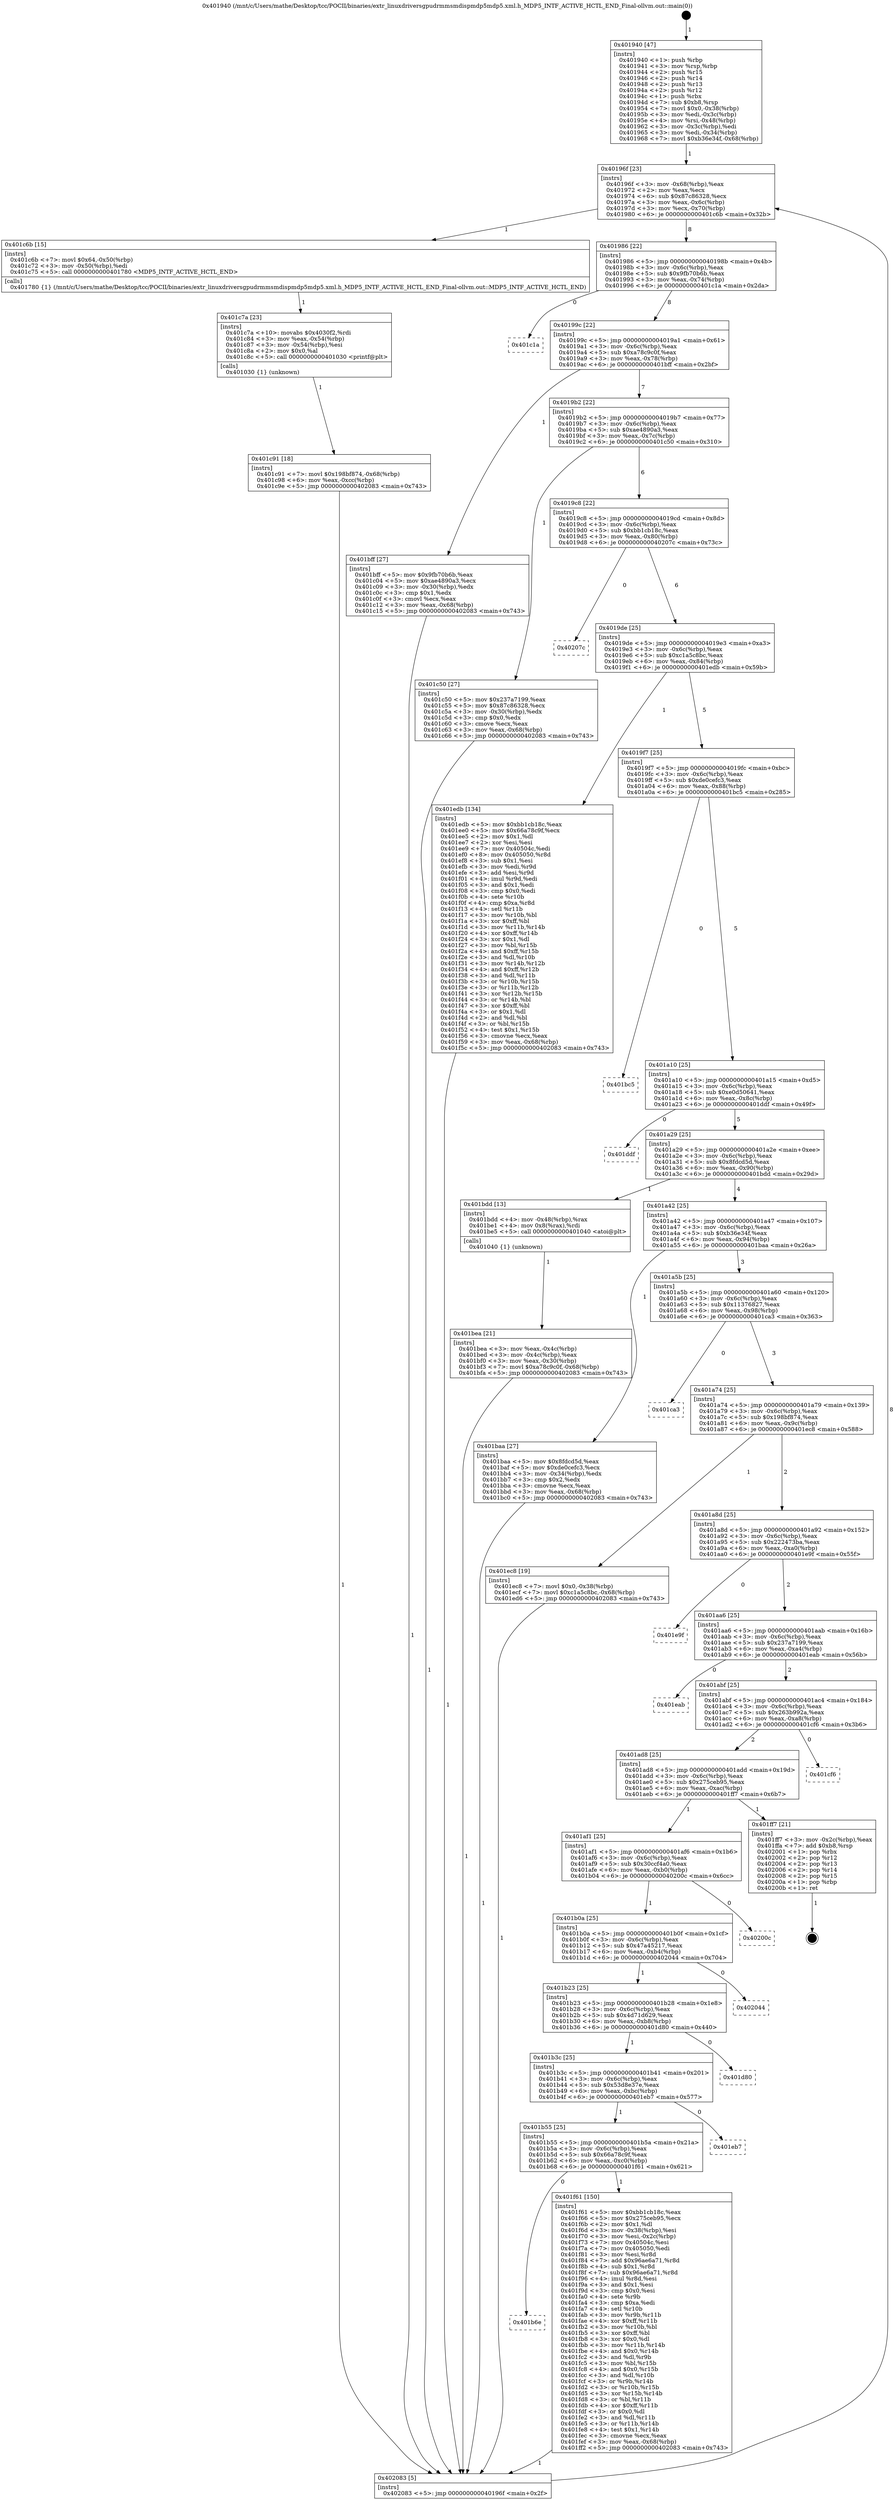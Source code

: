 digraph "0x401940" {
  label = "0x401940 (/mnt/c/Users/mathe/Desktop/tcc/POCII/binaries/extr_linuxdriversgpudrmmsmdispmdp5mdp5.xml.h_MDP5_INTF_ACTIVE_HCTL_END_Final-ollvm.out::main(0))"
  labelloc = "t"
  node[shape=record]

  Entry [label="",width=0.3,height=0.3,shape=circle,fillcolor=black,style=filled]
  "0x40196f" [label="{
     0x40196f [23]\l
     | [instrs]\l
     &nbsp;&nbsp;0x40196f \<+3\>: mov -0x68(%rbp),%eax\l
     &nbsp;&nbsp;0x401972 \<+2\>: mov %eax,%ecx\l
     &nbsp;&nbsp;0x401974 \<+6\>: sub $0x87c86328,%ecx\l
     &nbsp;&nbsp;0x40197a \<+3\>: mov %eax,-0x6c(%rbp)\l
     &nbsp;&nbsp;0x40197d \<+3\>: mov %ecx,-0x70(%rbp)\l
     &nbsp;&nbsp;0x401980 \<+6\>: je 0000000000401c6b \<main+0x32b\>\l
  }"]
  "0x401c6b" [label="{
     0x401c6b [15]\l
     | [instrs]\l
     &nbsp;&nbsp;0x401c6b \<+7\>: movl $0x64,-0x50(%rbp)\l
     &nbsp;&nbsp;0x401c72 \<+3\>: mov -0x50(%rbp),%edi\l
     &nbsp;&nbsp;0x401c75 \<+5\>: call 0000000000401780 \<MDP5_INTF_ACTIVE_HCTL_END\>\l
     | [calls]\l
     &nbsp;&nbsp;0x401780 \{1\} (/mnt/c/Users/mathe/Desktop/tcc/POCII/binaries/extr_linuxdriversgpudrmmsmdispmdp5mdp5.xml.h_MDP5_INTF_ACTIVE_HCTL_END_Final-ollvm.out::MDP5_INTF_ACTIVE_HCTL_END)\l
  }"]
  "0x401986" [label="{
     0x401986 [22]\l
     | [instrs]\l
     &nbsp;&nbsp;0x401986 \<+5\>: jmp 000000000040198b \<main+0x4b\>\l
     &nbsp;&nbsp;0x40198b \<+3\>: mov -0x6c(%rbp),%eax\l
     &nbsp;&nbsp;0x40198e \<+5\>: sub $0x9fb70b6b,%eax\l
     &nbsp;&nbsp;0x401993 \<+3\>: mov %eax,-0x74(%rbp)\l
     &nbsp;&nbsp;0x401996 \<+6\>: je 0000000000401c1a \<main+0x2da\>\l
  }"]
  Exit [label="",width=0.3,height=0.3,shape=circle,fillcolor=black,style=filled,peripheries=2]
  "0x401c1a" [label="{
     0x401c1a\l
  }", style=dashed]
  "0x40199c" [label="{
     0x40199c [22]\l
     | [instrs]\l
     &nbsp;&nbsp;0x40199c \<+5\>: jmp 00000000004019a1 \<main+0x61\>\l
     &nbsp;&nbsp;0x4019a1 \<+3\>: mov -0x6c(%rbp),%eax\l
     &nbsp;&nbsp;0x4019a4 \<+5\>: sub $0xa78c9c0f,%eax\l
     &nbsp;&nbsp;0x4019a9 \<+3\>: mov %eax,-0x78(%rbp)\l
     &nbsp;&nbsp;0x4019ac \<+6\>: je 0000000000401bff \<main+0x2bf\>\l
  }"]
  "0x401b6e" [label="{
     0x401b6e\l
  }", style=dashed]
  "0x401bff" [label="{
     0x401bff [27]\l
     | [instrs]\l
     &nbsp;&nbsp;0x401bff \<+5\>: mov $0x9fb70b6b,%eax\l
     &nbsp;&nbsp;0x401c04 \<+5\>: mov $0xae4890a3,%ecx\l
     &nbsp;&nbsp;0x401c09 \<+3\>: mov -0x30(%rbp),%edx\l
     &nbsp;&nbsp;0x401c0c \<+3\>: cmp $0x1,%edx\l
     &nbsp;&nbsp;0x401c0f \<+3\>: cmovl %ecx,%eax\l
     &nbsp;&nbsp;0x401c12 \<+3\>: mov %eax,-0x68(%rbp)\l
     &nbsp;&nbsp;0x401c15 \<+5\>: jmp 0000000000402083 \<main+0x743\>\l
  }"]
  "0x4019b2" [label="{
     0x4019b2 [22]\l
     | [instrs]\l
     &nbsp;&nbsp;0x4019b2 \<+5\>: jmp 00000000004019b7 \<main+0x77\>\l
     &nbsp;&nbsp;0x4019b7 \<+3\>: mov -0x6c(%rbp),%eax\l
     &nbsp;&nbsp;0x4019ba \<+5\>: sub $0xae4890a3,%eax\l
     &nbsp;&nbsp;0x4019bf \<+3\>: mov %eax,-0x7c(%rbp)\l
     &nbsp;&nbsp;0x4019c2 \<+6\>: je 0000000000401c50 \<main+0x310\>\l
  }"]
  "0x401f61" [label="{
     0x401f61 [150]\l
     | [instrs]\l
     &nbsp;&nbsp;0x401f61 \<+5\>: mov $0xbb1cb18c,%eax\l
     &nbsp;&nbsp;0x401f66 \<+5\>: mov $0x275ceb95,%ecx\l
     &nbsp;&nbsp;0x401f6b \<+2\>: mov $0x1,%dl\l
     &nbsp;&nbsp;0x401f6d \<+3\>: mov -0x38(%rbp),%esi\l
     &nbsp;&nbsp;0x401f70 \<+3\>: mov %esi,-0x2c(%rbp)\l
     &nbsp;&nbsp;0x401f73 \<+7\>: mov 0x40504c,%esi\l
     &nbsp;&nbsp;0x401f7a \<+7\>: mov 0x405050,%edi\l
     &nbsp;&nbsp;0x401f81 \<+3\>: mov %esi,%r8d\l
     &nbsp;&nbsp;0x401f84 \<+7\>: add $0x96ae6a71,%r8d\l
     &nbsp;&nbsp;0x401f8b \<+4\>: sub $0x1,%r8d\l
     &nbsp;&nbsp;0x401f8f \<+7\>: sub $0x96ae6a71,%r8d\l
     &nbsp;&nbsp;0x401f96 \<+4\>: imul %r8d,%esi\l
     &nbsp;&nbsp;0x401f9a \<+3\>: and $0x1,%esi\l
     &nbsp;&nbsp;0x401f9d \<+3\>: cmp $0x0,%esi\l
     &nbsp;&nbsp;0x401fa0 \<+4\>: sete %r9b\l
     &nbsp;&nbsp;0x401fa4 \<+3\>: cmp $0xa,%edi\l
     &nbsp;&nbsp;0x401fa7 \<+4\>: setl %r10b\l
     &nbsp;&nbsp;0x401fab \<+3\>: mov %r9b,%r11b\l
     &nbsp;&nbsp;0x401fae \<+4\>: xor $0xff,%r11b\l
     &nbsp;&nbsp;0x401fb2 \<+3\>: mov %r10b,%bl\l
     &nbsp;&nbsp;0x401fb5 \<+3\>: xor $0xff,%bl\l
     &nbsp;&nbsp;0x401fb8 \<+3\>: xor $0x0,%dl\l
     &nbsp;&nbsp;0x401fbb \<+3\>: mov %r11b,%r14b\l
     &nbsp;&nbsp;0x401fbe \<+4\>: and $0x0,%r14b\l
     &nbsp;&nbsp;0x401fc2 \<+3\>: and %dl,%r9b\l
     &nbsp;&nbsp;0x401fc5 \<+3\>: mov %bl,%r15b\l
     &nbsp;&nbsp;0x401fc8 \<+4\>: and $0x0,%r15b\l
     &nbsp;&nbsp;0x401fcc \<+3\>: and %dl,%r10b\l
     &nbsp;&nbsp;0x401fcf \<+3\>: or %r9b,%r14b\l
     &nbsp;&nbsp;0x401fd2 \<+3\>: or %r10b,%r15b\l
     &nbsp;&nbsp;0x401fd5 \<+3\>: xor %r15b,%r14b\l
     &nbsp;&nbsp;0x401fd8 \<+3\>: or %bl,%r11b\l
     &nbsp;&nbsp;0x401fdb \<+4\>: xor $0xff,%r11b\l
     &nbsp;&nbsp;0x401fdf \<+3\>: or $0x0,%dl\l
     &nbsp;&nbsp;0x401fe2 \<+3\>: and %dl,%r11b\l
     &nbsp;&nbsp;0x401fe5 \<+3\>: or %r11b,%r14b\l
     &nbsp;&nbsp;0x401fe8 \<+4\>: test $0x1,%r14b\l
     &nbsp;&nbsp;0x401fec \<+3\>: cmovne %ecx,%eax\l
     &nbsp;&nbsp;0x401fef \<+3\>: mov %eax,-0x68(%rbp)\l
     &nbsp;&nbsp;0x401ff2 \<+5\>: jmp 0000000000402083 \<main+0x743\>\l
  }"]
  "0x401c50" [label="{
     0x401c50 [27]\l
     | [instrs]\l
     &nbsp;&nbsp;0x401c50 \<+5\>: mov $0x237a7199,%eax\l
     &nbsp;&nbsp;0x401c55 \<+5\>: mov $0x87c86328,%ecx\l
     &nbsp;&nbsp;0x401c5a \<+3\>: mov -0x30(%rbp),%edx\l
     &nbsp;&nbsp;0x401c5d \<+3\>: cmp $0x0,%edx\l
     &nbsp;&nbsp;0x401c60 \<+3\>: cmove %ecx,%eax\l
     &nbsp;&nbsp;0x401c63 \<+3\>: mov %eax,-0x68(%rbp)\l
     &nbsp;&nbsp;0x401c66 \<+5\>: jmp 0000000000402083 \<main+0x743\>\l
  }"]
  "0x4019c8" [label="{
     0x4019c8 [22]\l
     | [instrs]\l
     &nbsp;&nbsp;0x4019c8 \<+5\>: jmp 00000000004019cd \<main+0x8d\>\l
     &nbsp;&nbsp;0x4019cd \<+3\>: mov -0x6c(%rbp),%eax\l
     &nbsp;&nbsp;0x4019d0 \<+5\>: sub $0xbb1cb18c,%eax\l
     &nbsp;&nbsp;0x4019d5 \<+3\>: mov %eax,-0x80(%rbp)\l
     &nbsp;&nbsp;0x4019d8 \<+6\>: je 000000000040207c \<main+0x73c\>\l
  }"]
  "0x401b55" [label="{
     0x401b55 [25]\l
     | [instrs]\l
     &nbsp;&nbsp;0x401b55 \<+5\>: jmp 0000000000401b5a \<main+0x21a\>\l
     &nbsp;&nbsp;0x401b5a \<+3\>: mov -0x6c(%rbp),%eax\l
     &nbsp;&nbsp;0x401b5d \<+5\>: sub $0x66a78c9f,%eax\l
     &nbsp;&nbsp;0x401b62 \<+6\>: mov %eax,-0xc0(%rbp)\l
     &nbsp;&nbsp;0x401b68 \<+6\>: je 0000000000401f61 \<main+0x621\>\l
  }"]
  "0x40207c" [label="{
     0x40207c\l
  }", style=dashed]
  "0x4019de" [label="{
     0x4019de [25]\l
     | [instrs]\l
     &nbsp;&nbsp;0x4019de \<+5\>: jmp 00000000004019e3 \<main+0xa3\>\l
     &nbsp;&nbsp;0x4019e3 \<+3\>: mov -0x6c(%rbp),%eax\l
     &nbsp;&nbsp;0x4019e6 \<+5\>: sub $0xc1a5c8bc,%eax\l
     &nbsp;&nbsp;0x4019eb \<+6\>: mov %eax,-0x84(%rbp)\l
     &nbsp;&nbsp;0x4019f1 \<+6\>: je 0000000000401edb \<main+0x59b\>\l
  }"]
  "0x401eb7" [label="{
     0x401eb7\l
  }", style=dashed]
  "0x401edb" [label="{
     0x401edb [134]\l
     | [instrs]\l
     &nbsp;&nbsp;0x401edb \<+5\>: mov $0xbb1cb18c,%eax\l
     &nbsp;&nbsp;0x401ee0 \<+5\>: mov $0x66a78c9f,%ecx\l
     &nbsp;&nbsp;0x401ee5 \<+2\>: mov $0x1,%dl\l
     &nbsp;&nbsp;0x401ee7 \<+2\>: xor %esi,%esi\l
     &nbsp;&nbsp;0x401ee9 \<+7\>: mov 0x40504c,%edi\l
     &nbsp;&nbsp;0x401ef0 \<+8\>: mov 0x405050,%r8d\l
     &nbsp;&nbsp;0x401ef8 \<+3\>: sub $0x1,%esi\l
     &nbsp;&nbsp;0x401efb \<+3\>: mov %edi,%r9d\l
     &nbsp;&nbsp;0x401efe \<+3\>: add %esi,%r9d\l
     &nbsp;&nbsp;0x401f01 \<+4\>: imul %r9d,%edi\l
     &nbsp;&nbsp;0x401f05 \<+3\>: and $0x1,%edi\l
     &nbsp;&nbsp;0x401f08 \<+3\>: cmp $0x0,%edi\l
     &nbsp;&nbsp;0x401f0b \<+4\>: sete %r10b\l
     &nbsp;&nbsp;0x401f0f \<+4\>: cmp $0xa,%r8d\l
     &nbsp;&nbsp;0x401f13 \<+4\>: setl %r11b\l
     &nbsp;&nbsp;0x401f17 \<+3\>: mov %r10b,%bl\l
     &nbsp;&nbsp;0x401f1a \<+3\>: xor $0xff,%bl\l
     &nbsp;&nbsp;0x401f1d \<+3\>: mov %r11b,%r14b\l
     &nbsp;&nbsp;0x401f20 \<+4\>: xor $0xff,%r14b\l
     &nbsp;&nbsp;0x401f24 \<+3\>: xor $0x1,%dl\l
     &nbsp;&nbsp;0x401f27 \<+3\>: mov %bl,%r15b\l
     &nbsp;&nbsp;0x401f2a \<+4\>: and $0xff,%r15b\l
     &nbsp;&nbsp;0x401f2e \<+3\>: and %dl,%r10b\l
     &nbsp;&nbsp;0x401f31 \<+3\>: mov %r14b,%r12b\l
     &nbsp;&nbsp;0x401f34 \<+4\>: and $0xff,%r12b\l
     &nbsp;&nbsp;0x401f38 \<+3\>: and %dl,%r11b\l
     &nbsp;&nbsp;0x401f3b \<+3\>: or %r10b,%r15b\l
     &nbsp;&nbsp;0x401f3e \<+3\>: or %r11b,%r12b\l
     &nbsp;&nbsp;0x401f41 \<+3\>: xor %r12b,%r15b\l
     &nbsp;&nbsp;0x401f44 \<+3\>: or %r14b,%bl\l
     &nbsp;&nbsp;0x401f47 \<+3\>: xor $0xff,%bl\l
     &nbsp;&nbsp;0x401f4a \<+3\>: or $0x1,%dl\l
     &nbsp;&nbsp;0x401f4d \<+2\>: and %dl,%bl\l
     &nbsp;&nbsp;0x401f4f \<+3\>: or %bl,%r15b\l
     &nbsp;&nbsp;0x401f52 \<+4\>: test $0x1,%r15b\l
     &nbsp;&nbsp;0x401f56 \<+3\>: cmovne %ecx,%eax\l
     &nbsp;&nbsp;0x401f59 \<+3\>: mov %eax,-0x68(%rbp)\l
     &nbsp;&nbsp;0x401f5c \<+5\>: jmp 0000000000402083 \<main+0x743\>\l
  }"]
  "0x4019f7" [label="{
     0x4019f7 [25]\l
     | [instrs]\l
     &nbsp;&nbsp;0x4019f7 \<+5\>: jmp 00000000004019fc \<main+0xbc\>\l
     &nbsp;&nbsp;0x4019fc \<+3\>: mov -0x6c(%rbp),%eax\l
     &nbsp;&nbsp;0x4019ff \<+5\>: sub $0xde0cefc3,%eax\l
     &nbsp;&nbsp;0x401a04 \<+6\>: mov %eax,-0x88(%rbp)\l
     &nbsp;&nbsp;0x401a0a \<+6\>: je 0000000000401bc5 \<main+0x285\>\l
  }"]
  "0x401b3c" [label="{
     0x401b3c [25]\l
     | [instrs]\l
     &nbsp;&nbsp;0x401b3c \<+5\>: jmp 0000000000401b41 \<main+0x201\>\l
     &nbsp;&nbsp;0x401b41 \<+3\>: mov -0x6c(%rbp),%eax\l
     &nbsp;&nbsp;0x401b44 \<+5\>: sub $0x53d8e37e,%eax\l
     &nbsp;&nbsp;0x401b49 \<+6\>: mov %eax,-0xbc(%rbp)\l
     &nbsp;&nbsp;0x401b4f \<+6\>: je 0000000000401eb7 \<main+0x577\>\l
  }"]
  "0x401bc5" [label="{
     0x401bc5\l
  }", style=dashed]
  "0x401a10" [label="{
     0x401a10 [25]\l
     | [instrs]\l
     &nbsp;&nbsp;0x401a10 \<+5\>: jmp 0000000000401a15 \<main+0xd5\>\l
     &nbsp;&nbsp;0x401a15 \<+3\>: mov -0x6c(%rbp),%eax\l
     &nbsp;&nbsp;0x401a18 \<+5\>: sub $0xe0d50641,%eax\l
     &nbsp;&nbsp;0x401a1d \<+6\>: mov %eax,-0x8c(%rbp)\l
     &nbsp;&nbsp;0x401a23 \<+6\>: je 0000000000401ddf \<main+0x49f\>\l
  }"]
  "0x401d80" [label="{
     0x401d80\l
  }", style=dashed]
  "0x401ddf" [label="{
     0x401ddf\l
  }", style=dashed]
  "0x401a29" [label="{
     0x401a29 [25]\l
     | [instrs]\l
     &nbsp;&nbsp;0x401a29 \<+5\>: jmp 0000000000401a2e \<main+0xee\>\l
     &nbsp;&nbsp;0x401a2e \<+3\>: mov -0x6c(%rbp),%eax\l
     &nbsp;&nbsp;0x401a31 \<+5\>: sub $0x8fdcd5d,%eax\l
     &nbsp;&nbsp;0x401a36 \<+6\>: mov %eax,-0x90(%rbp)\l
     &nbsp;&nbsp;0x401a3c \<+6\>: je 0000000000401bdd \<main+0x29d\>\l
  }"]
  "0x401b23" [label="{
     0x401b23 [25]\l
     | [instrs]\l
     &nbsp;&nbsp;0x401b23 \<+5\>: jmp 0000000000401b28 \<main+0x1e8\>\l
     &nbsp;&nbsp;0x401b28 \<+3\>: mov -0x6c(%rbp),%eax\l
     &nbsp;&nbsp;0x401b2b \<+5\>: sub $0x4d71d629,%eax\l
     &nbsp;&nbsp;0x401b30 \<+6\>: mov %eax,-0xb8(%rbp)\l
     &nbsp;&nbsp;0x401b36 \<+6\>: je 0000000000401d80 \<main+0x440\>\l
  }"]
  "0x401bdd" [label="{
     0x401bdd [13]\l
     | [instrs]\l
     &nbsp;&nbsp;0x401bdd \<+4\>: mov -0x48(%rbp),%rax\l
     &nbsp;&nbsp;0x401be1 \<+4\>: mov 0x8(%rax),%rdi\l
     &nbsp;&nbsp;0x401be5 \<+5\>: call 0000000000401040 \<atoi@plt\>\l
     | [calls]\l
     &nbsp;&nbsp;0x401040 \{1\} (unknown)\l
  }"]
  "0x401a42" [label="{
     0x401a42 [25]\l
     | [instrs]\l
     &nbsp;&nbsp;0x401a42 \<+5\>: jmp 0000000000401a47 \<main+0x107\>\l
     &nbsp;&nbsp;0x401a47 \<+3\>: mov -0x6c(%rbp),%eax\l
     &nbsp;&nbsp;0x401a4a \<+5\>: sub $0xb36e34f,%eax\l
     &nbsp;&nbsp;0x401a4f \<+6\>: mov %eax,-0x94(%rbp)\l
     &nbsp;&nbsp;0x401a55 \<+6\>: je 0000000000401baa \<main+0x26a\>\l
  }"]
  "0x402044" [label="{
     0x402044\l
  }", style=dashed]
  "0x401baa" [label="{
     0x401baa [27]\l
     | [instrs]\l
     &nbsp;&nbsp;0x401baa \<+5\>: mov $0x8fdcd5d,%eax\l
     &nbsp;&nbsp;0x401baf \<+5\>: mov $0xde0cefc3,%ecx\l
     &nbsp;&nbsp;0x401bb4 \<+3\>: mov -0x34(%rbp),%edx\l
     &nbsp;&nbsp;0x401bb7 \<+3\>: cmp $0x2,%edx\l
     &nbsp;&nbsp;0x401bba \<+3\>: cmovne %ecx,%eax\l
     &nbsp;&nbsp;0x401bbd \<+3\>: mov %eax,-0x68(%rbp)\l
     &nbsp;&nbsp;0x401bc0 \<+5\>: jmp 0000000000402083 \<main+0x743\>\l
  }"]
  "0x401a5b" [label="{
     0x401a5b [25]\l
     | [instrs]\l
     &nbsp;&nbsp;0x401a5b \<+5\>: jmp 0000000000401a60 \<main+0x120\>\l
     &nbsp;&nbsp;0x401a60 \<+3\>: mov -0x6c(%rbp),%eax\l
     &nbsp;&nbsp;0x401a63 \<+5\>: sub $0x11376827,%eax\l
     &nbsp;&nbsp;0x401a68 \<+6\>: mov %eax,-0x98(%rbp)\l
     &nbsp;&nbsp;0x401a6e \<+6\>: je 0000000000401ca3 \<main+0x363\>\l
  }"]
  "0x402083" [label="{
     0x402083 [5]\l
     | [instrs]\l
     &nbsp;&nbsp;0x402083 \<+5\>: jmp 000000000040196f \<main+0x2f\>\l
  }"]
  "0x401940" [label="{
     0x401940 [47]\l
     | [instrs]\l
     &nbsp;&nbsp;0x401940 \<+1\>: push %rbp\l
     &nbsp;&nbsp;0x401941 \<+3\>: mov %rsp,%rbp\l
     &nbsp;&nbsp;0x401944 \<+2\>: push %r15\l
     &nbsp;&nbsp;0x401946 \<+2\>: push %r14\l
     &nbsp;&nbsp;0x401948 \<+2\>: push %r13\l
     &nbsp;&nbsp;0x40194a \<+2\>: push %r12\l
     &nbsp;&nbsp;0x40194c \<+1\>: push %rbx\l
     &nbsp;&nbsp;0x40194d \<+7\>: sub $0xb8,%rsp\l
     &nbsp;&nbsp;0x401954 \<+7\>: movl $0x0,-0x38(%rbp)\l
     &nbsp;&nbsp;0x40195b \<+3\>: mov %edi,-0x3c(%rbp)\l
     &nbsp;&nbsp;0x40195e \<+4\>: mov %rsi,-0x48(%rbp)\l
     &nbsp;&nbsp;0x401962 \<+3\>: mov -0x3c(%rbp),%edi\l
     &nbsp;&nbsp;0x401965 \<+3\>: mov %edi,-0x34(%rbp)\l
     &nbsp;&nbsp;0x401968 \<+7\>: movl $0xb36e34f,-0x68(%rbp)\l
  }"]
  "0x401bea" [label="{
     0x401bea [21]\l
     | [instrs]\l
     &nbsp;&nbsp;0x401bea \<+3\>: mov %eax,-0x4c(%rbp)\l
     &nbsp;&nbsp;0x401bed \<+3\>: mov -0x4c(%rbp),%eax\l
     &nbsp;&nbsp;0x401bf0 \<+3\>: mov %eax,-0x30(%rbp)\l
     &nbsp;&nbsp;0x401bf3 \<+7\>: movl $0xa78c9c0f,-0x68(%rbp)\l
     &nbsp;&nbsp;0x401bfa \<+5\>: jmp 0000000000402083 \<main+0x743\>\l
  }"]
  "0x401c7a" [label="{
     0x401c7a [23]\l
     | [instrs]\l
     &nbsp;&nbsp;0x401c7a \<+10\>: movabs $0x4030f2,%rdi\l
     &nbsp;&nbsp;0x401c84 \<+3\>: mov %eax,-0x54(%rbp)\l
     &nbsp;&nbsp;0x401c87 \<+3\>: mov -0x54(%rbp),%esi\l
     &nbsp;&nbsp;0x401c8a \<+2\>: mov $0x0,%al\l
     &nbsp;&nbsp;0x401c8c \<+5\>: call 0000000000401030 \<printf@plt\>\l
     | [calls]\l
     &nbsp;&nbsp;0x401030 \{1\} (unknown)\l
  }"]
  "0x401c91" [label="{
     0x401c91 [18]\l
     | [instrs]\l
     &nbsp;&nbsp;0x401c91 \<+7\>: movl $0x198bf874,-0x68(%rbp)\l
     &nbsp;&nbsp;0x401c98 \<+6\>: mov %eax,-0xcc(%rbp)\l
     &nbsp;&nbsp;0x401c9e \<+5\>: jmp 0000000000402083 \<main+0x743\>\l
  }"]
  "0x401b0a" [label="{
     0x401b0a [25]\l
     | [instrs]\l
     &nbsp;&nbsp;0x401b0a \<+5\>: jmp 0000000000401b0f \<main+0x1cf\>\l
     &nbsp;&nbsp;0x401b0f \<+3\>: mov -0x6c(%rbp),%eax\l
     &nbsp;&nbsp;0x401b12 \<+5\>: sub $0x47a45217,%eax\l
     &nbsp;&nbsp;0x401b17 \<+6\>: mov %eax,-0xb4(%rbp)\l
     &nbsp;&nbsp;0x401b1d \<+6\>: je 0000000000402044 \<main+0x704\>\l
  }"]
  "0x401ca3" [label="{
     0x401ca3\l
  }", style=dashed]
  "0x401a74" [label="{
     0x401a74 [25]\l
     | [instrs]\l
     &nbsp;&nbsp;0x401a74 \<+5\>: jmp 0000000000401a79 \<main+0x139\>\l
     &nbsp;&nbsp;0x401a79 \<+3\>: mov -0x6c(%rbp),%eax\l
     &nbsp;&nbsp;0x401a7c \<+5\>: sub $0x198bf874,%eax\l
     &nbsp;&nbsp;0x401a81 \<+6\>: mov %eax,-0x9c(%rbp)\l
     &nbsp;&nbsp;0x401a87 \<+6\>: je 0000000000401ec8 \<main+0x588\>\l
  }"]
  "0x40200c" [label="{
     0x40200c\l
  }", style=dashed]
  "0x401ec8" [label="{
     0x401ec8 [19]\l
     | [instrs]\l
     &nbsp;&nbsp;0x401ec8 \<+7\>: movl $0x0,-0x38(%rbp)\l
     &nbsp;&nbsp;0x401ecf \<+7\>: movl $0xc1a5c8bc,-0x68(%rbp)\l
     &nbsp;&nbsp;0x401ed6 \<+5\>: jmp 0000000000402083 \<main+0x743\>\l
  }"]
  "0x401a8d" [label="{
     0x401a8d [25]\l
     | [instrs]\l
     &nbsp;&nbsp;0x401a8d \<+5\>: jmp 0000000000401a92 \<main+0x152\>\l
     &nbsp;&nbsp;0x401a92 \<+3\>: mov -0x6c(%rbp),%eax\l
     &nbsp;&nbsp;0x401a95 \<+5\>: sub $0x222473ba,%eax\l
     &nbsp;&nbsp;0x401a9a \<+6\>: mov %eax,-0xa0(%rbp)\l
     &nbsp;&nbsp;0x401aa0 \<+6\>: je 0000000000401e9f \<main+0x55f\>\l
  }"]
  "0x401af1" [label="{
     0x401af1 [25]\l
     | [instrs]\l
     &nbsp;&nbsp;0x401af1 \<+5\>: jmp 0000000000401af6 \<main+0x1b6\>\l
     &nbsp;&nbsp;0x401af6 \<+3\>: mov -0x6c(%rbp),%eax\l
     &nbsp;&nbsp;0x401af9 \<+5\>: sub $0x30ccf4a0,%eax\l
     &nbsp;&nbsp;0x401afe \<+6\>: mov %eax,-0xb0(%rbp)\l
     &nbsp;&nbsp;0x401b04 \<+6\>: je 000000000040200c \<main+0x6cc\>\l
  }"]
  "0x401e9f" [label="{
     0x401e9f\l
  }", style=dashed]
  "0x401aa6" [label="{
     0x401aa6 [25]\l
     | [instrs]\l
     &nbsp;&nbsp;0x401aa6 \<+5\>: jmp 0000000000401aab \<main+0x16b\>\l
     &nbsp;&nbsp;0x401aab \<+3\>: mov -0x6c(%rbp),%eax\l
     &nbsp;&nbsp;0x401aae \<+5\>: sub $0x237a7199,%eax\l
     &nbsp;&nbsp;0x401ab3 \<+6\>: mov %eax,-0xa4(%rbp)\l
     &nbsp;&nbsp;0x401ab9 \<+6\>: je 0000000000401eab \<main+0x56b\>\l
  }"]
  "0x401ff7" [label="{
     0x401ff7 [21]\l
     | [instrs]\l
     &nbsp;&nbsp;0x401ff7 \<+3\>: mov -0x2c(%rbp),%eax\l
     &nbsp;&nbsp;0x401ffa \<+7\>: add $0xb8,%rsp\l
     &nbsp;&nbsp;0x402001 \<+1\>: pop %rbx\l
     &nbsp;&nbsp;0x402002 \<+2\>: pop %r12\l
     &nbsp;&nbsp;0x402004 \<+2\>: pop %r13\l
     &nbsp;&nbsp;0x402006 \<+2\>: pop %r14\l
     &nbsp;&nbsp;0x402008 \<+2\>: pop %r15\l
     &nbsp;&nbsp;0x40200a \<+1\>: pop %rbp\l
     &nbsp;&nbsp;0x40200b \<+1\>: ret\l
  }"]
  "0x401eab" [label="{
     0x401eab\l
  }", style=dashed]
  "0x401abf" [label="{
     0x401abf [25]\l
     | [instrs]\l
     &nbsp;&nbsp;0x401abf \<+5\>: jmp 0000000000401ac4 \<main+0x184\>\l
     &nbsp;&nbsp;0x401ac4 \<+3\>: mov -0x6c(%rbp),%eax\l
     &nbsp;&nbsp;0x401ac7 \<+5\>: sub $0x263b992a,%eax\l
     &nbsp;&nbsp;0x401acc \<+6\>: mov %eax,-0xa8(%rbp)\l
     &nbsp;&nbsp;0x401ad2 \<+6\>: je 0000000000401cf6 \<main+0x3b6\>\l
  }"]
  "0x401ad8" [label="{
     0x401ad8 [25]\l
     | [instrs]\l
     &nbsp;&nbsp;0x401ad8 \<+5\>: jmp 0000000000401add \<main+0x19d\>\l
     &nbsp;&nbsp;0x401add \<+3\>: mov -0x6c(%rbp),%eax\l
     &nbsp;&nbsp;0x401ae0 \<+5\>: sub $0x275ceb95,%eax\l
     &nbsp;&nbsp;0x401ae5 \<+6\>: mov %eax,-0xac(%rbp)\l
     &nbsp;&nbsp;0x401aeb \<+6\>: je 0000000000401ff7 \<main+0x6b7\>\l
  }"]
  "0x401cf6" [label="{
     0x401cf6\l
  }", style=dashed]
  Entry -> "0x401940" [label=" 1"]
  "0x40196f" -> "0x401c6b" [label=" 1"]
  "0x40196f" -> "0x401986" [label=" 8"]
  "0x401ff7" -> Exit [label=" 1"]
  "0x401986" -> "0x401c1a" [label=" 0"]
  "0x401986" -> "0x40199c" [label=" 8"]
  "0x401f61" -> "0x402083" [label=" 1"]
  "0x40199c" -> "0x401bff" [label=" 1"]
  "0x40199c" -> "0x4019b2" [label=" 7"]
  "0x401b55" -> "0x401b6e" [label=" 0"]
  "0x4019b2" -> "0x401c50" [label=" 1"]
  "0x4019b2" -> "0x4019c8" [label=" 6"]
  "0x401b55" -> "0x401f61" [label=" 1"]
  "0x4019c8" -> "0x40207c" [label=" 0"]
  "0x4019c8" -> "0x4019de" [label=" 6"]
  "0x401b3c" -> "0x401b55" [label=" 1"]
  "0x4019de" -> "0x401edb" [label=" 1"]
  "0x4019de" -> "0x4019f7" [label=" 5"]
  "0x401b3c" -> "0x401eb7" [label=" 0"]
  "0x4019f7" -> "0x401bc5" [label=" 0"]
  "0x4019f7" -> "0x401a10" [label=" 5"]
  "0x401b23" -> "0x401b3c" [label=" 1"]
  "0x401a10" -> "0x401ddf" [label=" 0"]
  "0x401a10" -> "0x401a29" [label=" 5"]
  "0x401b23" -> "0x401d80" [label=" 0"]
  "0x401a29" -> "0x401bdd" [label=" 1"]
  "0x401a29" -> "0x401a42" [label=" 4"]
  "0x401b0a" -> "0x401b23" [label=" 1"]
  "0x401a42" -> "0x401baa" [label=" 1"]
  "0x401a42" -> "0x401a5b" [label=" 3"]
  "0x401baa" -> "0x402083" [label=" 1"]
  "0x401940" -> "0x40196f" [label=" 1"]
  "0x402083" -> "0x40196f" [label=" 8"]
  "0x401bdd" -> "0x401bea" [label=" 1"]
  "0x401bea" -> "0x402083" [label=" 1"]
  "0x401bff" -> "0x402083" [label=" 1"]
  "0x401c50" -> "0x402083" [label=" 1"]
  "0x401c6b" -> "0x401c7a" [label=" 1"]
  "0x401c7a" -> "0x401c91" [label=" 1"]
  "0x401c91" -> "0x402083" [label=" 1"]
  "0x401b0a" -> "0x402044" [label=" 0"]
  "0x401a5b" -> "0x401ca3" [label=" 0"]
  "0x401a5b" -> "0x401a74" [label=" 3"]
  "0x401af1" -> "0x401b0a" [label=" 1"]
  "0x401a74" -> "0x401ec8" [label=" 1"]
  "0x401a74" -> "0x401a8d" [label=" 2"]
  "0x401ec8" -> "0x402083" [label=" 1"]
  "0x401edb" -> "0x402083" [label=" 1"]
  "0x401af1" -> "0x40200c" [label=" 0"]
  "0x401a8d" -> "0x401e9f" [label=" 0"]
  "0x401a8d" -> "0x401aa6" [label=" 2"]
  "0x401ad8" -> "0x401af1" [label=" 1"]
  "0x401aa6" -> "0x401eab" [label=" 0"]
  "0x401aa6" -> "0x401abf" [label=" 2"]
  "0x401ad8" -> "0x401ff7" [label=" 1"]
  "0x401abf" -> "0x401cf6" [label=" 0"]
  "0x401abf" -> "0x401ad8" [label=" 2"]
}
